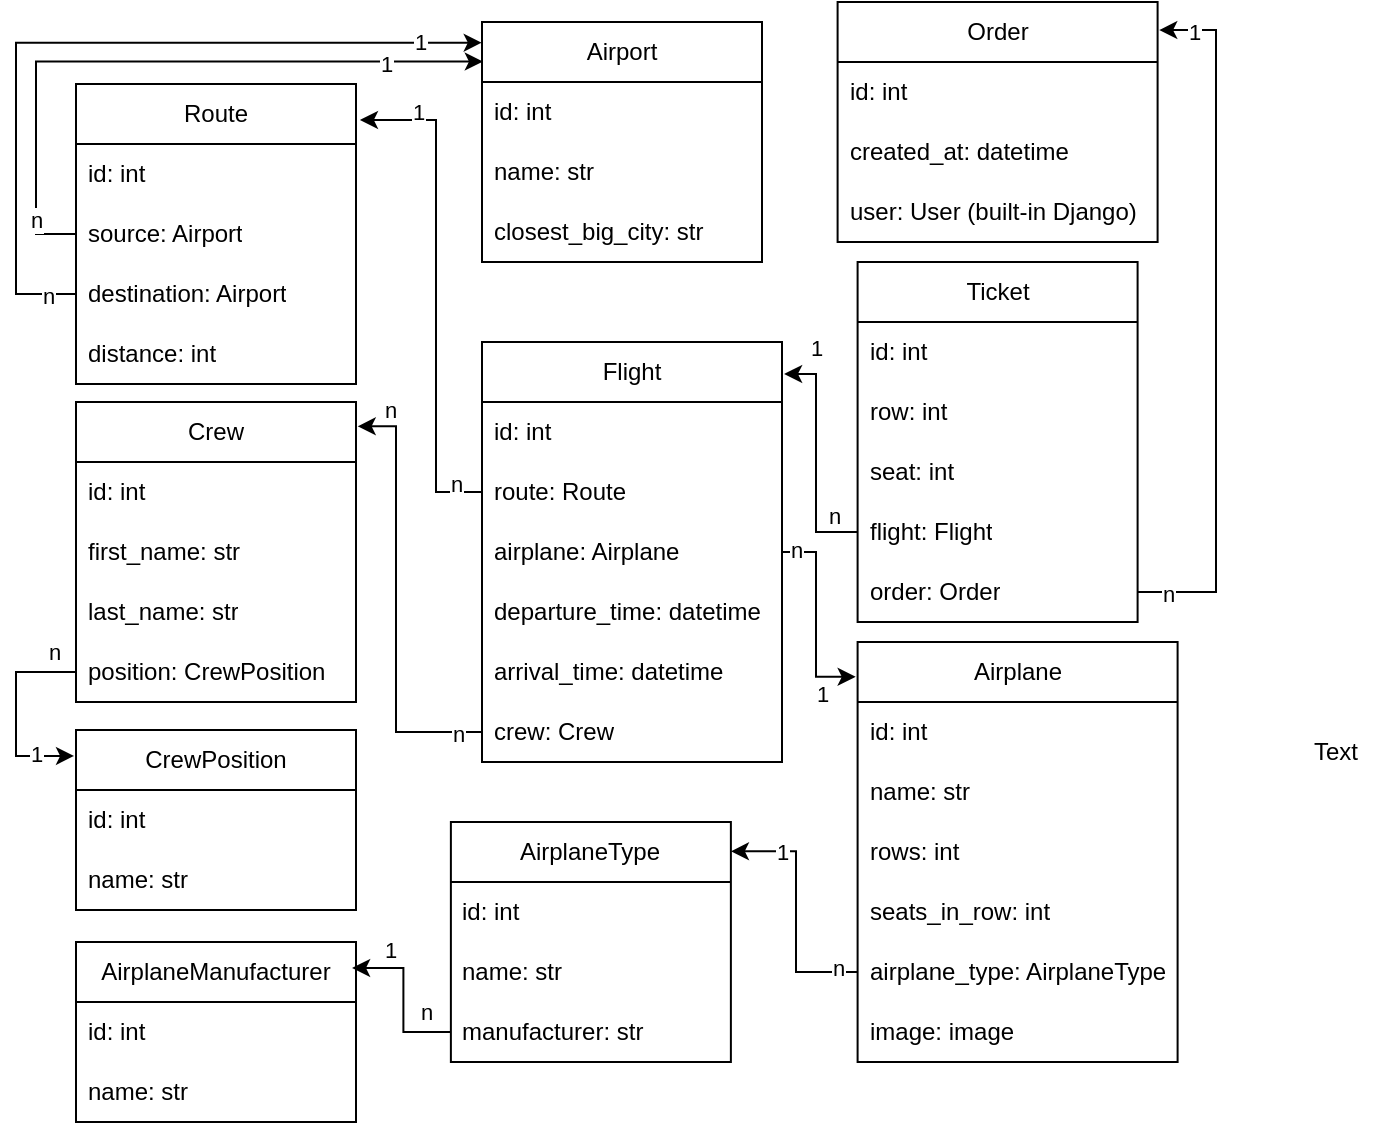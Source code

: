 <mxfile version="22.1.22" type="embed">
  <diagram id="C5RBs43oDa-KdzZeNtuy" name="Page-1">
    <mxGraphModel dx="671" dy="440" grid="1" gridSize="10" guides="1" tooltips="1" connect="1" arrows="1" fold="1" page="1" pageScale="1" pageWidth="827" pageHeight="1169" math="0" shadow="0">
      <root>
        <mxCell id="WIyWlLk6GJQsqaUBKTNV-0" />
        <mxCell id="WIyWlLk6GJQsqaUBKTNV-1" parent="WIyWlLk6GJQsqaUBKTNV-0" />
        <mxCell id="9JPQme-YLVn6lDBoSwjb-2" value="Route" style="swimlane;fontStyle=0;childLayout=stackLayout;horizontal=1;startSize=30;horizontalStack=0;resizeParent=1;resizeParentMax=0;resizeLast=0;collapsible=1;marginBottom=0;whiteSpace=wrap;html=1;" parent="WIyWlLk6GJQsqaUBKTNV-1" vertex="1">
          <mxGeometry x="110" y="91" width="140" height="150" as="geometry" />
        </mxCell>
        <mxCell id="9JPQme-YLVn6lDBoSwjb-3" value="id: int" style="text;strokeColor=none;fillColor=none;align=left;verticalAlign=middle;spacingLeft=4;spacingRight=4;overflow=hidden;points=[[0,0.5],[1,0.5]];portConstraint=eastwest;rotatable=0;whiteSpace=wrap;html=1;" parent="9JPQme-YLVn6lDBoSwjb-2" vertex="1">
          <mxGeometry y="30" width="140" height="30" as="geometry" />
        </mxCell>
        <mxCell id="9JPQme-YLVn6lDBoSwjb-4" value="source: Airport" style="text;strokeColor=none;fillColor=none;align=left;verticalAlign=middle;spacingLeft=4;spacingRight=4;overflow=hidden;points=[[0,0.5],[1,0.5]];portConstraint=eastwest;rotatable=0;whiteSpace=wrap;html=1;" parent="9JPQme-YLVn6lDBoSwjb-2" vertex="1">
          <mxGeometry y="60" width="140" height="30" as="geometry" />
        </mxCell>
        <mxCell id="9JPQme-YLVn6lDBoSwjb-5" value="destination: Airport" style="text;strokeColor=none;fillColor=none;align=left;verticalAlign=middle;spacingLeft=4;spacingRight=4;overflow=hidden;points=[[0,0.5],[1,0.5]];portConstraint=eastwest;rotatable=0;whiteSpace=wrap;html=1;" parent="9JPQme-YLVn6lDBoSwjb-2" vertex="1">
          <mxGeometry y="90" width="140" height="30" as="geometry" />
        </mxCell>
        <mxCell id="9JPQme-YLVn6lDBoSwjb-17" value="distance: int" style="text;strokeColor=none;fillColor=none;align=left;verticalAlign=middle;spacingLeft=4;spacingRight=4;overflow=hidden;points=[[0,0.5],[1,0.5]];portConstraint=eastwest;rotatable=0;whiteSpace=wrap;html=1;" parent="9JPQme-YLVn6lDBoSwjb-2" vertex="1">
          <mxGeometry y="120" width="140" height="30" as="geometry" />
        </mxCell>
        <mxCell id="9JPQme-YLVn6lDBoSwjb-12" value="Airport" style="swimlane;fontStyle=0;childLayout=stackLayout;horizontal=1;startSize=30;horizontalStack=0;resizeParent=1;resizeParentMax=0;resizeLast=0;collapsible=1;marginBottom=0;whiteSpace=wrap;html=1;" parent="WIyWlLk6GJQsqaUBKTNV-1" vertex="1">
          <mxGeometry x="313" y="60" width="140" height="120" as="geometry" />
        </mxCell>
        <mxCell id="9JPQme-YLVn6lDBoSwjb-13" value="id: int" style="text;strokeColor=none;fillColor=none;align=left;verticalAlign=middle;spacingLeft=4;spacingRight=4;overflow=hidden;points=[[0,0.5],[1,0.5]];portConstraint=eastwest;rotatable=0;whiteSpace=wrap;html=1;" parent="9JPQme-YLVn6lDBoSwjb-12" vertex="1">
          <mxGeometry y="30" width="140" height="30" as="geometry" />
        </mxCell>
        <mxCell id="9JPQme-YLVn6lDBoSwjb-14" value="name: str" style="text;strokeColor=none;fillColor=none;align=left;verticalAlign=middle;spacingLeft=4;spacingRight=4;overflow=hidden;points=[[0,0.5],[1,0.5]];portConstraint=eastwest;rotatable=0;whiteSpace=wrap;html=1;" parent="9JPQme-YLVn6lDBoSwjb-12" vertex="1">
          <mxGeometry y="60" width="140" height="30" as="geometry" />
        </mxCell>
        <mxCell id="9JPQme-YLVn6lDBoSwjb-15" value="closest_big_city: str" style="text;strokeColor=none;fillColor=none;align=left;verticalAlign=middle;spacingLeft=4;spacingRight=4;overflow=hidden;points=[[0,0.5],[1,0.5]];portConstraint=eastwest;rotatable=0;whiteSpace=wrap;html=1;" parent="9JPQme-YLVn6lDBoSwjb-12" vertex="1">
          <mxGeometry y="90" width="140" height="30" as="geometry" />
        </mxCell>
        <mxCell id="9JPQme-YLVn6lDBoSwjb-27" value="Crew" style="swimlane;fontStyle=0;childLayout=stackLayout;horizontal=1;startSize=30;horizontalStack=0;resizeParent=1;resizeParentMax=0;resizeLast=0;collapsible=1;marginBottom=0;whiteSpace=wrap;html=1;" parent="WIyWlLk6GJQsqaUBKTNV-1" vertex="1">
          <mxGeometry x="110" y="250" width="140" height="150" as="geometry" />
        </mxCell>
        <mxCell id="9JPQme-YLVn6lDBoSwjb-28" value="id: int" style="text;strokeColor=none;fillColor=none;align=left;verticalAlign=middle;spacingLeft=4;spacingRight=4;overflow=hidden;points=[[0,0.5],[1,0.5]];portConstraint=eastwest;rotatable=0;whiteSpace=wrap;html=1;" parent="9JPQme-YLVn6lDBoSwjb-27" vertex="1">
          <mxGeometry y="30" width="140" height="30" as="geometry" />
        </mxCell>
        <mxCell id="9JPQme-YLVn6lDBoSwjb-29" value="first_name: str" style="text;strokeColor=none;fillColor=none;align=left;verticalAlign=middle;spacingLeft=4;spacingRight=4;overflow=hidden;points=[[0,0.5],[1,0.5]];portConstraint=eastwest;rotatable=0;whiteSpace=wrap;html=1;" parent="9JPQme-YLVn6lDBoSwjb-27" vertex="1">
          <mxGeometry y="60" width="140" height="30" as="geometry" />
        </mxCell>
        <mxCell id="9JPQme-YLVn6lDBoSwjb-30" value="last_name: str" style="text;strokeColor=none;fillColor=none;align=left;verticalAlign=middle;spacingLeft=4;spacingRight=4;overflow=hidden;points=[[0,0.5],[1,0.5]];portConstraint=eastwest;rotatable=0;whiteSpace=wrap;html=1;" parent="9JPQme-YLVn6lDBoSwjb-27" vertex="1">
          <mxGeometry y="90" width="140" height="30" as="geometry" />
        </mxCell>
        <mxCell id="9JPQme-YLVn6lDBoSwjb-31" value="position: CrewPosition" style="text;strokeColor=none;fillColor=none;align=left;verticalAlign=middle;spacingLeft=4;spacingRight=4;overflow=hidden;points=[[0,0.5],[1,0.5]];portConstraint=eastwest;rotatable=0;whiteSpace=wrap;html=1;" parent="9JPQme-YLVn6lDBoSwjb-27" vertex="1">
          <mxGeometry y="120" width="140" height="30" as="geometry" />
        </mxCell>
        <mxCell id="9JPQme-YLVn6lDBoSwjb-32" value="CrewPosition" style="swimlane;fontStyle=0;childLayout=stackLayout;horizontal=1;startSize=30;horizontalStack=0;resizeParent=1;resizeParentMax=0;resizeLast=0;collapsible=1;marginBottom=0;whiteSpace=wrap;html=1;" parent="WIyWlLk6GJQsqaUBKTNV-1" vertex="1">
          <mxGeometry x="110" y="414" width="140" height="90" as="geometry" />
        </mxCell>
        <mxCell id="9JPQme-YLVn6lDBoSwjb-33" value="id: int" style="text;strokeColor=none;fillColor=none;align=left;verticalAlign=middle;spacingLeft=4;spacingRight=4;overflow=hidden;points=[[0,0.5],[1,0.5]];portConstraint=eastwest;rotatable=0;whiteSpace=wrap;html=1;" parent="9JPQme-YLVn6lDBoSwjb-32" vertex="1">
          <mxGeometry y="30" width="140" height="30" as="geometry" />
        </mxCell>
        <mxCell id="9JPQme-YLVn6lDBoSwjb-34" value="name: str" style="text;strokeColor=none;fillColor=none;align=left;verticalAlign=middle;spacingLeft=4;spacingRight=4;overflow=hidden;points=[[0,0.5],[1,0.5]];portConstraint=eastwest;rotatable=0;whiteSpace=wrap;html=1;" parent="9JPQme-YLVn6lDBoSwjb-32" vertex="1">
          <mxGeometry y="60" width="140" height="30" as="geometry" />
        </mxCell>
        <mxCell id="9JPQme-YLVn6lDBoSwjb-36" style="edgeStyle=orthogonalEdgeStyle;rounded=0;orthogonalLoop=1;jettySize=auto;html=1;exitX=0;exitY=0.5;exitDx=0;exitDy=0;entryX=-0.007;entryY=0.144;entryDx=0;entryDy=0;entryPerimeter=0;" parent="WIyWlLk6GJQsqaUBKTNV-1" source="9JPQme-YLVn6lDBoSwjb-31" target="9JPQme-YLVn6lDBoSwjb-32" edge="1">
          <mxGeometry relative="1" as="geometry">
            <Array as="points">
              <mxPoint x="80" y="385" />
              <mxPoint x="80" y="427" />
            </Array>
          </mxGeometry>
        </mxCell>
        <mxCell id="9JPQme-YLVn6lDBoSwjb-37" value="n" style="edgeLabel;html=1;align=center;verticalAlign=middle;resizable=0;points=[];" parent="9JPQme-YLVn6lDBoSwjb-36" vertex="1" connectable="0">
          <mxGeometry x="-0.863" relative="1" as="geometry">
            <mxPoint x="-4" y="-10" as="offset" />
          </mxGeometry>
        </mxCell>
        <mxCell id="9JPQme-YLVn6lDBoSwjb-38" value="1" style="edgeLabel;html=1;align=center;verticalAlign=middle;resizable=0;points=[];" parent="9JPQme-YLVn6lDBoSwjb-36" vertex="1" connectable="0">
          <mxGeometry x="0.826" y="-3" relative="1" as="geometry">
            <mxPoint x="-10" y="-4" as="offset" />
          </mxGeometry>
        </mxCell>
        <mxCell id="9JPQme-YLVn6lDBoSwjb-39" value="AirplaneType" style="swimlane;fontStyle=0;childLayout=stackLayout;horizontal=1;startSize=30;horizontalStack=0;resizeParent=1;resizeParentMax=0;resizeLast=0;collapsible=1;marginBottom=0;whiteSpace=wrap;html=1;" parent="WIyWlLk6GJQsqaUBKTNV-1" vertex="1">
          <mxGeometry x="297.44" y="460" width="140" height="120" as="geometry" />
        </mxCell>
        <mxCell id="9JPQme-YLVn6lDBoSwjb-40" value="id: int" style="text;strokeColor=none;fillColor=none;align=left;verticalAlign=middle;spacingLeft=4;spacingRight=4;overflow=hidden;points=[[0,0.5],[1,0.5]];portConstraint=eastwest;rotatable=0;whiteSpace=wrap;html=1;" parent="9JPQme-YLVn6lDBoSwjb-39" vertex="1">
          <mxGeometry y="30" width="140" height="30" as="geometry" />
        </mxCell>
        <mxCell id="9JPQme-YLVn6lDBoSwjb-41" value="name: str" style="text;strokeColor=none;fillColor=none;align=left;verticalAlign=middle;spacingLeft=4;spacingRight=4;overflow=hidden;points=[[0,0.5],[1,0.5]];portConstraint=eastwest;rotatable=0;whiteSpace=wrap;html=1;" parent="9JPQme-YLVn6lDBoSwjb-39" vertex="1">
          <mxGeometry y="60" width="140" height="30" as="geometry" />
        </mxCell>
        <mxCell id="K3sSAa9_KpUto_gD1F_g-0" value="manufacturer: str" style="text;strokeColor=none;fillColor=none;align=left;verticalAlign=middle;spacingLeft=4;spacingRight=4;overflow=hidden;points=[[0,0.5],[1,0.5]];portConstraint=eastwest;rotatable=0;whiteSpace=wrap;html=1;" parent="9JPQme-YLVn6lDBoSwjb-39" vertex="1">
          <mxGeometry y="90" width="140" height="30" as="geometry" />
        </mxCell>
        <mxCell id="9JPQme-YLVn6lDBoSwjb-42" value="Airplane" style="swimlane;fontStyle=0;childLayout=stackLayout;horizontal=1;startSize=30;horizontalStack=0;resizeParent=1;resizeParentMax=0;resizeLast=0;collapsible=1;marginBottom=0;whiteSpace=wrap;html=1;" parent="WIyWlLk6GJQsqaUBKTNV-1" vertex="1">
          <mxGeometry x="500.8" y="370" width="160" height="210" as="geometry" />
        </mxCell>
        <mxCell id="9JPQme-YLVn6lDBoSwjb-43" value="id: int" style="text;strokeColor=none;fillColor=none;align=left;verticalAlign=middle;spacingLeft=4;spacingRight=4;overflow=hidden;points=[[0,0.5],[1,0.5]];portConstraint=eastwest;rotatable=0;whiteSpace=wrap;html=1;" parent="9JPQme-YLVn6lDBoSwjb-42" vertex="1">
          <mxGeometry y="30" width="160" height="30" as="geometry" />
        </mxCell>
        <mxCell id="9JPQme-YLVn6lDBoSwjb-44" value="name: str" style="text;strokeColor=none;fillColor=none;align=left;verticalAlign=middle;spacingLeft=4;spacingRight=4;overflow=hidden;points=[[0,0.5],[1,0.5]];portConstraint=eastwest;rotatable=0;whiteSpace=wrap;html=1;" parent="9JPQme-YLVn6lDBoSwjb-42" vertex="1">
          <mxGeometry y="60" width="160" height="30" as="geometry" />
        </mxCell>
        <mxCell id="9JPQme-YLVn6lDBoSwjb-45" value="rows: int" style="text;strokeColor=none;fillColor=none;align=left;verticalAlign=middle;spacingLeft=4;spacingRight=4;overflow=hidden;points=[[0,0.5],[1,0.5]];portConstraint=eastwest;rotatable=0;whiteSpace=wrap;html=1;" parent="9JPQme-YLVn6lDBoSwjb-42" vertex="1">
          <mxGeometry y="90" width="160" height="30" as="geometry" />
        </mxCell>
        <mxCell id="9JPQme-YLVn6lDBoSwjb-46" value="seats_in_row: int" style="text;strokeColor=none;fillColor=none;align=left;verticalAlign=middle;spacingLeft=4;spacingRight=4;overflow=hidden;points=[[0,0.5],[1,0.5]];portConstraint=eastwest;rotatable=0;whiteSpace=wrap;html=1;" parent="9JPQme-YLVn6lDBoSwjb-42" vertex="1">
          <mxGeometry y="120" width="160" height="30" as="geometry" />
        </mxCell>
        <mxCell id="9JPQme-YLVn6lDBoSwjb-47" value="airplane_type: AirplaneType" style="text;strokeColor=none;fillColor=none;align=left;verticalAlign=middle;spacingLeft=4;spacingRight=4;overflow=hidden;points=[[0,0.5],[1,0.5]];portConstraint=eastwest;rotatable=0;whiteSpace=wrap;html=1;" parent="9JPQme-YLVn6lDBoSwjb-42" vertex="1">
          <mxGeometry y="150" width="160" height="30" as="geometry" />
        </mxCell>
        <mxCell id="0" value="image: image" style="text;strokeColor=none;fillColor=none;align=left;verticalAlign=middle;spacingLeft=4;spacingRight=4;overflow=hidden;points=[[0,0.5],[1,0.5]];portConstraint=eastwest;rotatable=0;whiteSpace=wrap;html=1;" parent="9JPQme-YLVn6lDBoSwjb-42" vertex="1">
          <mxGeometry y="180" width="160" height="30" as="geometry" />
        </mxCell>
        <mxCell id="9JPQme-YLVn6lDBoSwjb-49" style="edgeStyle=elbowEdgeStyle;rounded=0;orthogonalLoop=1;jettySize=auto;html=1;exitX=0;exitY=0.5;exitDx=0;exitDy=0;entryX=1;entryY=0.122;entryDx=0;entryDy=0;entryPerimeter=0;" parent="WIyWlLk6GJQsqaUBKTNV-1" source="9JPQme-YLVn6lDBoSwjb-47" target="9JPQme-YLVn6lDBoSwjb-39" edge="1">
          <mxGeometry relative="1" as="geometry">
            <mxPoint x="700.8" y="540" as="targetPoint" />
            <Array as="points">
              <mxPoint x="470" y="500" />
            </Array>
          </mxGeometry>
        </mxCell>
        <mxCell id="9JPQme-YLVn6lDBoSwjb-50" value="1" style="edgeLabel;html=1;align=center;verticalAlign=middle;resizable=0;points=[];" parent="9JPQme-YLVn6lDBoSwjb-49" vertex="1" connectable="0">
          <mxGeometry x="0.586" relative="1" as="geometry">
            <mxPoint as="offset" />
          </mxGeometry>
        </mxCell>
        <mxCell id="9JPQme-YLVn6lDBoSwjb-51" value="n" style="edgeLabel;html=1;align=center;verticalAlign=middle;resizable=0;points=[];" parent="9JPQme-YLVn6lDBoSwjb-49" vertex="1" connectable="0">
          <mxGeometry x="-0.828" y="-2" relative="1" as="geometry">
            <mxPoint as="offset" />
          </mxGeometry>
        </mxCell>
        <mxCell id="9JPQme-YLVn6lDBoSwjb-52" value="Order" style="swimlane;fontStyle=0;childLayout=stackLayout;horizontal=1;startSize=30;horizontalStack=0;resizeParent=1;resizeParentMax=0;resizeLast=0;collapsible=1;marginBottom=0;whiteSpace=wrap;html=1;" parent="WIyWlLk6GJQsqaUBKTNV-1" vertex="1">
          <mxGeometry x="490.8" y="50" width="160" height="120" as="geometry" />
        </mxCell>
        <mxCell id="9JPQme-YLVn6lDBoSwjb-53" value="id: int" style="text;strokeColor=none;fillColor=none;align=left;verticalAlign=middle;spacingLeft=4;spacingRight=4;overflow=hidden;points=[[0,0.5],[1,0.5]];portConstraint=eastwest;rotatable=0;whiteSpace=wrap;html=1;" parent="9JPQme-YLVn6lDBoSwjb-52" vertex="1">
          <mxGeometry y="30" width="160" height="30" as="geometry" />
        </mxCell>
        <mxCell id="9JPQme-YLVn6lDBoSwjb-54" value="created_at: datetime" style="text;strokeColor=none;fillColor=none;align=left;verticalAlign=middle;spacingLeft=4;spacingRight=4;overflow=hidden;points=[[0,0.5],[1,0.5]];portConstraint=eastwest;rotatable=0;whiteSpace=wrap;html=1;" parent="9JPQme-YLVn6lDBoSwjb-52" vertex="1">
          <mxGeometry y="60" width="160" height="30" as="geometry" />
        </mxCell>
        <mxCell id="9JPQme-YLVn6lDBoSwjb-55" value="user: User (built-in Django)" style="text;strokeColor=none;fillColor=none;align=left;verticalAlign=middle;spacingLeft=4;spacingRight=4;overflow=hidden;points=[[0,0.5],[1,0.5]];portConstraint=eastwest;rotatable=0;whiteSpace=wrap;html=1;" parent="9JPQme-YLVn6lDBoSwjb-52" vertex="1">
          <mxGeometry y="90" width="160" height="30" as="geometry" />
        </mxCell>
        <mxCell id="9JPQme-YLVn6lDBoSwjb-56" value="Ticket" style="swimlane;fontStyle=0;childLayout=stackLayout;horizontal=1;startSize=30;horizontalStack=0;resizeParent=1;resizeParentMax=0;resizeLast=0;collapsible=1;marginBottom=0;whiteSpace=wrap;html=1;" parent="WIyWlLk6GJQsqaUBKTNV-1" vertex="1">
          <mxGeometry x="500.8" y="180" width="140" height="180" as="geometry" />
        </mxCell>
        <mxCell id="9JPQme-YLVn6lDBoSwjb-57" value="id: int" style="text;strokeColor=none;fillColor=none;align=left;verticalAlign=middle;spacingLeft=4;spacingRight=4;overflow=hidden;points=[[0,0.5],[1,0.5]];portConstraint=eastwest;rotatable=0;whiteSpace=wrap;html=1;" parent="9JPQme-YLVn6lDBoSwjb-56" vertex="1">
          <mxGeometry y="30" width="140" height="30" as="geometry" />
        </mxCell>
        <mxCell id="9JPQme-YLVn6lDBoSwjb-58" value="row: int" style="text;strokeColor=none;fillColor=none;align=left;verticalAlign=middle;spacingLeft=4;spacingRight=4;overflow=hidden;points=[[0,0.5],[1,0.5]];portConstraint=eastwest;rotatable=0;whiteSpace=wrap;html=1;" parent="9JPQme-YLVn6lDBoSwjb-56" vertex="1">
          <mxGeometry y="60" width="140" height="30" as="geometry" />
        </mxCell>
        <mxCell id="9JPQme-YLVn6lDBoSwjb-59" value="seat: int" style="text;strokeColor=none;fillColor=none;align=left;verticalAlign=middle;spacingLeft=4;spacingRight=4;overflow=hidden;points=[[0,0.5],[1,0.5]];portConstraint=eastwest;rotatable=0;whiteSpace=wrap;html=1;" parent="9JPQme-YLVn6lDBoSwjb-56" vertex="1">
          <mxGeometry y="90" width="140" height="30" as="geometry" />
        </mxCell>
        <mxCell id="9JPQme-YLVn6lDBoSwjb-60" value="flight: Flight" style="text;strokeColor=none;fillColor=none;align=left;verticalAlign=middle;spacingLeft=4;spacingRight=4;overflow=hidden;points=[[0,0.5],[1,0.5]];portConstraint=eastwest;rotatable=0;whiteSpace=wrap;html=1;" parent="9JPQme-YLVn6lDBoSwjb-56" vertex="1">
          <mxGeometry y="120" width="140" height="30" as="geometry" />
        </mxCell>
        <mxCell id="9JPQme-YLVn6lDBoSwjb-61" value="order: Order" style="text;strokeColor=none;fillColor=none;align=left;verticalAlign=middle;spacingLeft=4;spacingRight=4;overflow=hidden;points=[[0,0.5],[1,0.5]];portConstraint=eastwest;rotatable=0;whiteSpace=wrap;html=1;" parent="9JPQme-YLVn6lDBoSwjb-56" vertex="1">
          <mxGeometry y="150" width="140" height="30" as="geometry" />
        </mxCell>
        <mxCell id="9JPQme-YLVn6lDBoSwjb-62" style="edgeStyle=elbowEdgeStyle;rounded=0;orthogonalLoop=1;jettySize=auto;html=1;exitX=1;exitY=0.5;exitDx=0;exitDy=0;entryX=1.005;entryY=0.117;entryDx=0;entryDy=0;entryPerimeter=0;" parent="WIyWlLk6GJQsqaUBKTNV-1" source="9JPQme-YLVn6lDBoSwjb-61" target="9JPQme-YLVn6lDBoSwjb-52" edge="1">
          <mxGeometry relative="1" as="geometry">
            <Array as="points">
              <mxPoint x="680" y="200" />
            </Array>
          </mxGeometry>
        </mxCell>
        <mxCell id="9JPQme-YLVn6lDBoSwjb-63" value="1" style="edgeLabel;html=1;align=center;verticalAlign=middle;resizable=0;points=[];" parent="9JPQme-YLVn6lDBoSwjb-62" vertex="1" connectable="0">
          <mxGeometry x="0.852" y="1" relative="1" as="geometry">
            <mxPoint x="-8" as="offset" />
          </mxGeometry>
        </mxCell>
        <mxCell id="9JPQme-YLVn6lDBoSwjb-64" value="n" style="edgeLabel;html=1;align=center;verticalAlign=middle;resizable=0;points=[];" parent="9JPQme-YLVn6lDBoSwjb-62" vertex="1" connectable="0">
          <mxGeometry x="-0.852" y="-1" relative="1" as="geometry">
            <mxPoint x="-11" as="offset" />
          </mxGeometry>
        </mxCell>
        <mxCell id="9JPQme-YLVn6lDBoSwjb-65" value="Flight" style="swimlane;fontStyle=0;childLayout=stackLayout;horizontal=1;startSize=30;horizontalStack=0;resizeParent=1;resizeParentMax=0;resizeLast=0;collapsible=1;marginBottom=0;whiteSpace=wrap;html=1;" parent="WIyWlLk6GJQsqaUBKTNV-1" vertex="1">
          <mxGeometry x="313" y="220" width="150" height="210" as="geometry" />
        </mxCell>
        <mxCell id="9JPQme-YLVn6lDBoSwjb-66" value="id: int" style="text;strokeColor=none;fillColor=none;align=left;verticalAlign=middle;spacingLeft=4;spacingRight=4;overflow=hidden;points=[[0,0.5],[1,0.5]];portConstraint=eastwest;rotatable=0;whiteSpace=wrap;html=1;" parent="9JPQme-YLVn6lDBoSwjb-65" vertex="1">
          <mxGeometry y="30" width="150" height="30" as="geometry" />
        </mxCell>
        <mxCell id="9JPQme-YLVn6lDBoSwjb-67" value="route: Route" style="text;strokeColor=none;fillColor=none;align=left;verticalAlign=middle;spacingLeft=4;spacingRight=4;overflow=hidden;points=[[0,0.5],[1,0.5]];portConstraint=eastwest;rotatable=0;whiteSpace=wrap;html=1;" parent="9JPQme-YLVn6lDBoSwjb-65" vertex="1">
          <mxGeometry y="60" width="150" height="30" as="geometry" />
        </mxCell>
        <mxCell id="9JPQme-YLVn6lDBoSwjb-68" value="airplane: Airplane" style="text;strokeColor=none;fillColor=none;align=left;verticalAlign=middle;spacingLeft=4;spacingRight=4;overflow=hidden;points=[[0,0.5],[1,0.5]];portConstraint=eastwest;rotatable=0;whiteSpace=wrap;html=1;" parent="9JPQme-YLVn6lDBoSwjb-65" vertex="1">
          <mxGeometry y="90" width="150" height="30" as="geometry" />
        </mxCell>
        <mxCell id="9JPQme-YLVn6lDBoSwjb-69" value="departure_time: datetime" style="text;strokeColor=none;fillColor=none;align=left;verticalAlign=middle;spacingLeft=4;spacingRight=4;overflow=hidden;points=[[0,0.5],[1,0.5]];portConstraint=eastwest;rotatable=0;whiteSpace=wrap;html=1;" parent="9JPQme-YLVn6lDBoSwjb-65" vertex="1">
          <mxGeometry y="120" width="150" height="30" as="geometry" />
        </mxCell>
        <mxCell id="9JPQme-YLVn6lDBoSwjb-70" value="arrival_time: datetime" style="text;strokeColor=none;fillColor=none;align=left;verticalAlign=middle;spacingLeft=4;spacingRight=4;overflow=hidden;points=[[0,0.5],[1,0.5]];portConstraint=eastwest;rotatable=0;whiteSpace=wrap;html=1;" parent="9JPQme-YLVn6lDBoSwjb-65" vertex="1">
          <mxGeometry y="150" width="150" height="30" as="geometry" />
        </mxCell>
        <mxCell id="9JPQme-YLVn6lDBoSwjb-75" value="crew: Crew" style="text;strokeColor=none;fillColor=none;align=left;verticalAlign=middle;spacingLeft=4;spacingRight=4;overflow=hidden;points=[[0,0.5],[1,0.5]];portConstraint=eastwest;rotatable=0;whiteSpace=wrap;html=1;" parent="9JPQme-YLVn6lDBoSwjb-65" vertex="1">
          <mxGeometry y="180" width="150" height="30" as="geometry" />
        </mxCell>
        <mxCell id="9JPQme-YLVn6lDBoSwjb-72" style="edgeStyle=elbowEdgeStyle;rounded=0;orthogonalLoop=1;jettySize=auto;html=1;exitX=0;exitY=0.5;exitDx=0;exitDy=0;entryX=1.007;entryY=0.076;entryDx=0;entryDy=0;entryPerimeter=0;" parent="WIyWlLk6GJQsqaUBKTNV-1" source="9JPQme-YLVn6lDBoSwjb-60" target="9JPQme-YLVn6lDBoSwjb-65" edge="1">
          <mxGeometry relative="1" as="geometry">
            <Array as="points">
              <mxPoint x="480" y="280" />
            </Array>
          </mxGeometry>
        </mxCell>
        <mxCell id="9JPQme-YLVn6lDBoSwjb-73" value="n" style="edgeLabel;html=1;align=center;verticalAlign=middle;resizable=0;points=[];" parent="9JPQme-YLVn6lDBoSwjb-72" vertex="1" connectable="0">
          <mxGeometry x="-0.904" relative="1" as="geometry">
            <mxPoint x="-7" y="-8" as="offset" />
          </mxGeometry>
        </mxCell>
        <mxCell id="9JPQme-YLVn6lDBoSwjb-74" value="1" style="edgeLabel;html=1;align=center;verticalAlign=middle;resizable=0;points=[];" parent="9JPQme-YLVn6lDBoSwjb-72" vertex="1" connectable="0">
          <mxGeometry x="0.915" relative="1" as="geometry">
            <mxPoint x="11" y="-13" as="offset" />
          </mxGeometry>
        </mxCell>
        <mxCell id="9JPQme-YLVn6lDBoSwjb-76" style="edgeStyle=elbowEdgeStyle;rounded=0;orthogonalLoop=1;jettySize=auto;html=1;exitX=0;exitY=0.5;exitDx=0;exitDy=0;entryX=0.003;entryY=0.165;entryDx=0;entryDy=0;entryPerimeter=0;" parent="WIyWlLk6GJQsqaUBKTNV-1" source="9JPQme-YLVn6lDBoSwjb-4" target="9JPQme-YLVn6lDBoSwjb-12" edge="1">
          <mxGeometry relative="1" as="geometry">
            <mxPoint x="110" y="360" as="sourcePoint" />
            <mxPoint x="107.06" y="517.96" as="targetPoint" />
            <Array as="points">
              <mxPoint x="90" y="140" />
            </Array>
          </mxGeometry>
        </mxCell>
        <mxCell id="9JPQme-YLVn6lDBoSwjb-77" value="n" style="edgeLabel;html=1;align=center;verticalAlign=middle;resizable=0;points=[];" parent="9JPQme-YLVn6lDBoSwjb-76" vertex="1" connectable="0">
          <mxGeometry x="-0.835" relative="1" as="geometry">
            <mxPoint as="offset" />
          </mxGeometry>
        </mxCell>
        <mxCell id="9JPQme-YLVn6lDBoSwjb-78" value="1" style="edgeLabel;html=1;align=center;verticalAlign=middle;resizable=0;points=[];" parent="9JPQme-YLVn6lDBoSwjb-76" vertex="1" connectable="0">
          <mxGeometry x="0.702" y="-1" relative="1" as="geometry">
            <mxPoint as="offset" />
          </mxGeometry>
        </mxCell>
        <mxCell id="9JPQme-YLVn6lDBoSwjb-79" style="edgeStyle=elbowEdgeStyle;rounded=0;orthogonalLoop=1;jettySize=auto;html=1;exitX=0;exitY=0.5;exitDx=0;exitDy=0;entryX=1.006;entryY=0.081;entryDx=0;entryDy=0;entryPerimeter=0;" parent="WIyWlLk6GJQsqaUBKTNV-1" source="9JPQme-YLVn6lDBoSwjb-75" target="9JPQme-YLVn6lDBoSwjb-27" edge="1">
          <mxGeometry relative="1" as="geometry">
            <Array as="points">
              <mxPoint x="270" y="340" />
            </Array>
          </mxGeometry>
        </mxCell>
        <mxCell id="9JPQme-YLVn6lDBoSwjb-80" value="n" style="edgeLabel;html=1;align=center;verticalAlign=middle;resizable=0;points=[];" parent="9JPQme-YLVn6lDBoSwjb-79" vertex="1" connectable="0">
          <mxGeometry x="0.894" y="1" relative="1" as="geometry">
            <mxPoint x="4" y="-9" as="offset" />
          </mxGeometry>
        </mxCell>
        <mxCell id="9JPQme-YLVn6lDBoSwjb-81" value="n" style="edgeLabel;html=1;align=center;verticalAlign=middle;resizable=0;points=[];" parent="9JPQme-YLVn6lDBoSwjb-79" vertex="1" connectable="0">
          <mxGeometry x="-0.92" y="1" relative="1" as="geometry">
            <mxPoint x="-4" as="offset" />
          </mxGeometry>
        </mxCell>
        <mxCell id="9JPQme-YLVn6lDBoSwjb-82" style="edgeStyle=elbowEdgeStyle;rounded=0;orthogonalLoop=1;jettySize=auto;html=1;entryX=1.014;entryY=0.12;entryDx=0;entryDy=0;entryPerimeter=0;exitX=0;exitY=0.5;exitDx=0;exitDy=0;" parent="WIyWlLk6GJQsqaUBKTNV-1" source="9JPQme-YLVn6lDBoSwjb-67" target="9JPQme-YLVn6lDBoSwjb-2" edge="1">
          <mxGeometry relative="1" as="geometry">
            <mxPoint x="460" y="295" as="sourcePoint" />
            <Array as="points">
              <mxPoint x="290" y="220" />
            </Array>
          </mxGeometry>
        </mxCell>
        <mxCell id="9JPQme-YLVn6lDBoSwjb-83" value="1" style="edgeLabel;html=1;align=center;verticalAlign=middle;resizable=0;points=[];" parent="9JPQme-YLVn6lDBoSwjb-82" vertex="1" connectable="0">
          <mxGeometry x="0.595" relative="1" as="geometry">
            <mxPoint x="-9" y="-16" as="offset" />
          </mxGeometry>
        </mxCell>
        <mxCell id="9JPQme-YLVn6lDBoSwjb-84" value="n" style="edgeLabel;html=1;align=center;verticalAlign=middle;resizable=0;points=[];" parent="9JPQme-YLVn6lDBoSwjb-82" vertex="1" connectable="0">
          <mxGeometry x="-0.786" relative="1" as="geometry">
            <mxPoint x="10" y="-1" as="offset" />
          </mxGeometry>
        </mxCell>
        <mxCell id="9JPQme-YLVn6lDBoSwjb-85" style="edgeStyle=elbowEdgeStyle;rounded=0;orthogonalLoop=1;jettySize=auto;html=1;exitX=1;exitY=0.5;exitDx=0;exitDy=0;entryX=-0.006;entryY=0.083;entryDx=0;entryDy=0;entryPerimeter=0;" parent="WIyWlLk6GJQsqaUBKTNV-1" source="9JPQme-YLVn6lDBoSwjb-68" target="9JPQme-YLVn6lDBoSwjb-42" edge="1">
          <mxGeometry relative="1" as="geometry">
            <Array as="points">
              <mxPoint x="480" y="310" />
            </Array>
          </mxGeometry>
        </mxCell>
        <mxCell id="9JPQme-YLVn6lDBoSwjb-86" value="1" style="edgeLabel;html=1;align=center;verticalAlign=middle;resizable=0;points=[];" parent="9JPQme-YLVn6lDBoSwjb-85" vertex="1" connectable="0">
          <mxGeometry x="0.841" y="2" relative="1" as="geometry">
            <mxPoint x="-9" y="10" as="offset" />
          </mxGeometry>
        </mxCell>
        <mxCell id="9JPQme-YLVn6lDBoSwjb-87" value="n" style="edgeLabel;html=1;align=center;verticalAlign=middle;resizable=0;points=[];" parent="9JPQme-YLVn6lDBoSwjb-85" vertex="1" connectable="0">
          <mxGeometry x="-0.873" y="1" relative="1" as="geometry">
            <mxPoint as="offset" />
          </mxGeometry>
        </mxCell>
        <mxCell id="9JPQme-YLVn6lDBoSwjb-88" style="edgeStyle=elbowEdgeStyle;rounded=0;orthogonalLoop=1;jettySize=auto;html=1;exitX=0;exitY=0.5;exitDx=0;exitDy=0;entryX=-0.001;entryY=0.086;entryDx=0;entryDy=0;entryPerimeter=0;" parent="WIyWlLk6GJQsqaUBKTNV-1" source="9JPQme-YLVn6lDBoSwjb-5" target="9JPQme-YLVn6lDBoSwjb-12" edge="1">
          <mxGeometry relative="1" as="geometry">
            <mxPoint x="110" y="60" as="targetPoint" />
            <Array as="points">
              <mxPoint x="80" y="150" />
              <mxPoint x="280" y="130" />
              <mxPoint x="270" y="110" />
            </Array>
          </mxGeometry>
        </mxCell>
        <mxCell id="9JPQme-YLVn6lDBoSwjb-89" value="n" style="edgeLabel;html=1;align=center;verticalAlign=middle;resizable=0;points=[];" parent="9JPQme-YLVn6lDBoSwjb-88" vertex="1" connectable="0">
          <mxGeometry x="-0.85" y="1" relative="1" as="geometry">
            <mxPoint x="15" as="offset" />
          </mxGeometry>
        </mxCell>
        <mxCell id="9JPQme-YLVn6lDBoSwjb-90" value="1" style="edgeLabel;html=1;align=center;verticalAlign=middle;resizable=0;points=[];" parent="9JPQme-YLVn6lDBoSwjb-88" vertex="1" connectable="0">
          <mxGeometry x="0.819" y="1" relative="1" as="geometry">
            <mxPoint x="4" as="offset" />
          </mxGeometry>
        </mxCell>
        <mxCell id="65YaK_jtZAsOyGDTZUW8-0" value="AirplaneManufacturer" style="swimlane;fontStyle=0;childLayout=stackLayout;horizontal=1;startSize=30;horizontalStack=0;resizeParent=1;resizeParentMax=0;resizeLast=0;collapsible=1;marginBottom=0;whiteSpace=wrap;html=1;" parent="WIyWlLk6GJQsqaUBKTNV-1" vertex="1">
          <mxGeometry x="110.0" y="520" width="140" height="90" as="geometry" />
        </mxCell>
        <mxCell id="65YaK_jtZAsOyGDTZUW8-1" value="id: int" style="text;strokeColor=none;fillColor=none;align=left;verticalAlign=middle;spacingLeft=4;spacingRight=4;overflow=hidden;points=[[0,0.5],[1,0.5]];portConstraint=eastwest;rotatable=0;whiteSpace=wrap;html=1;" parent="65YaK_jtZAsOyGDTZUW8-0" vertex="1">
          <mxGeometry y="30" width="140" height="30" as="geometry" />
        </mxCell>
        <mxCell id="65YaK_jtZAsOyGDTZUW8-2" value="name: str" style="text;strokeColor=none;fillColor=none;align=left;verticalAlign=middle;spacingLeft=4;spacingRight=4;overflow=hidden;points=[[0,0.5],[1,0.5]];portConstraint=eastwest;rotatable=0;whiteSpace=wrap;html=1;" parent="65YaK_jtZAsOyGDTZUW8-0" vertex="1">
          <mxGeometry y="60" width="140" height="30" as="geometry" />
        </mxCell>
        <mxCell id="65YaK_jtZAsOyGDTZUW8-4" style="edgeStyle=orthogonalEdgeStyle;rounded=0;orthogonalLoop=1;jettySize=auto;html=1;exitX=0;exitY=0.5;exitDx=0;exitDy=0;entryX=0.986;entryY=0.144;entryDx=0;entryDy=0;entryPerimeter=0;" parent="WIyWlLk6GJQsqaUBKTNV-1" source="K3sSAa9_KpUto_gD1F_g-0" target="65YaK_jtZAsOyGDTZUW8-0" edge="1">
          <mxGeometry relative="1" as="geometry" />
        </mxCell>
        <mxCell id="65YaK_jtZAsOyGDTZUW8-5" value="n" style="edgeLabel;html=1;align=center;verticalAlign=middle;resizable=0;points=[];" parent="65YaK_jtZAsOyGDTZUW8-4" vertex="1" connectable="0">
          <mxGeometry x="-0.694" y="2" relative="1" as="geometry">
            <mxPoint y="-12" as="offset" />
          </mxGeometry>
        </mxCell>
        <mxCell id="65YaK_jtZAsOyGDTZUW8-6" value="1" style="edgeLabel;html=1;align=center;verticalAlign=middle;resizable=0;points=[];" parent="65YaK_jtZAsOyGDTZUW8-4" vertex="1" connectable="0">
          <mxGeometry x="0.534" y="-1" relative="1" as="geometry">
            <mxPoint y="-8" as="offset" />
          </mxGeometry>
        </mxCell>
        <mxCell id="8" value="Text" style="text;strokeColor=none;align=center;fillColor=none;html=1;verticalAlign=middle;whiteSpace=wrap;rounded=0;" vertex="1" parent="WIyWlLk6GJQsqaUBKTNV-1">
          <mxGeometry x="710" y="410" width="60" height="30" as="geometry" />
        </mxCell>
      </root>
    </mxGraphModel>
  </diagram>
</mxfile>
